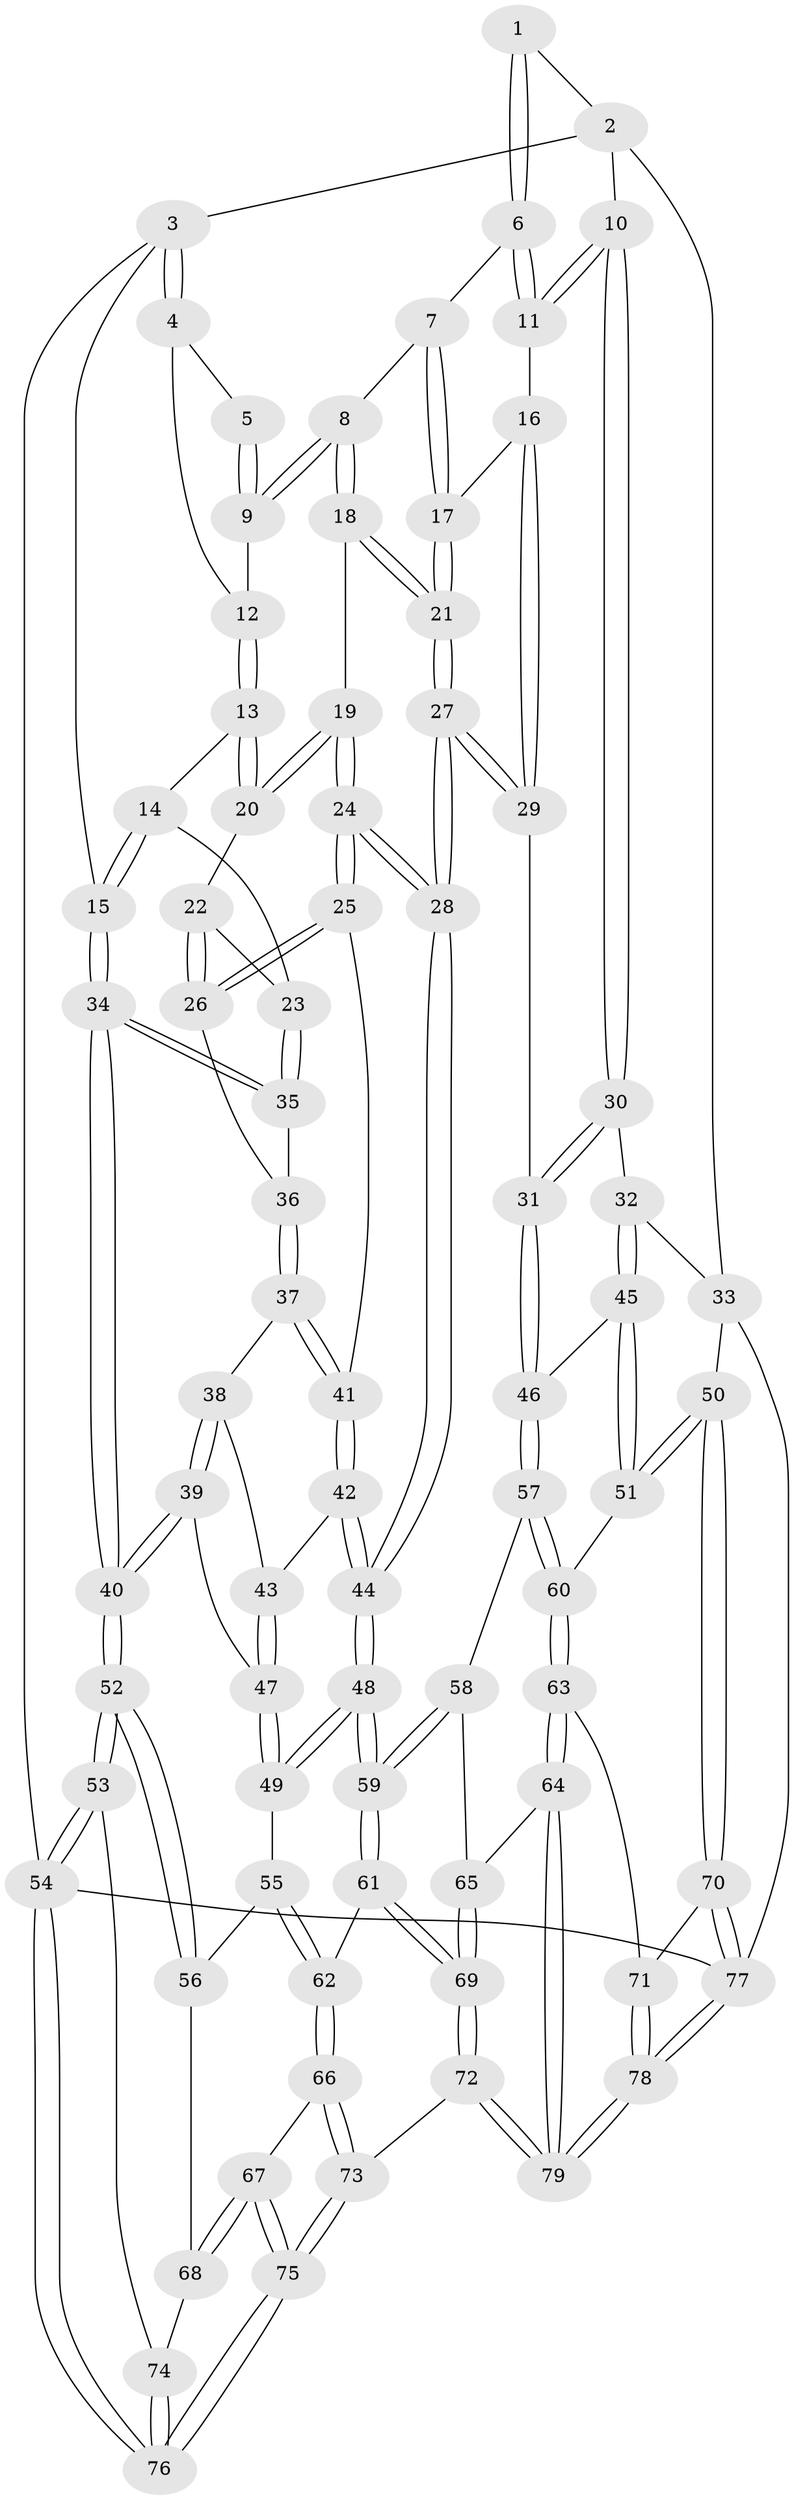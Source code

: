 // coarse degree distribution, {5: 0.509090909090909, 4: 0.2727272727272727, 2: 0.01818181818181818, 6: 0.12727272727272726, 3: 0.07272727272727272}
// Generated by graph-tools (version 1.1) at 2025/24/03/03/25 07:24:40]
// undirected, 79 vertices, 194 edges
graph export_dot {
graph [start="1"]
  node [color=gray90,style=filled];
  1 [pos="+0.6210240130441459+0"];
  2 [pos="+0.6920682252074819+0"];
  3 [pos="+0+0"];
  4 [pos="+0.03112574301995085+0"];
  5 [pos="+0.3486491267921695+0"];
  6 [pos="+0.5368352145565444+0.06041089835603313"];
  7 [pos="+0.5033333063144895+0.11462226659399313"];
  8 [pos="+0.3932737449029079+0.14533946482071627"];
  9 [pos="+0.384966996822554+0.13730338344136991"];
  10 [pos="+0.8131346084696847+0.1582720985826672"];
  11 [pos="+0.7347495814339108+0.19157492971839835"];
  12 [pos="+0.20216773055972803+0.07702197672373631"];
  13 [pos="+0.18468536497003704+0.17180953191657655"];
  14 [pos="+0.17928847836537953+0.18248257697472278"];
  15 [pos="+0+0.1836410590728305"];
  16 [pos="+0.7129020777635341+0.20761139431414807"];
  17 [pos="+0.5574376717822449+0.20472571139189458"];
  18 [pos="+0.3786396412169285+0.20631307027266316"];
  19 [pos="+0.37051645155165147+0.2184251930036898"];
  20 [pos="+0.33892991356105756+0.2323624659860024"];
  21 [pos="+0.5307092787997318+0.3038792809525134"];
  22 [pos="+0.3224401183567094+0.2478605039515034"];
  23 [pos="+0.17497254324259828+0.25205411631293734"];
  24 [pos="+0.41106837154009823+0.4003648082705515"];
  25 [pos="+0.319010432774211+0.4023398379667036"];
  26 [pos="+0.2862672268633314+0.3130599056099553"];
  27 [pos="+0.5518242957619195+0.4503991455321773"];
  28 [pos="+0.5327133835912855+0.46054439145435233"];
  29 [pos="+0.609649809888193+0.44872800106465577"];
  30 [pos="+0.9215764911553431+0.2212660335087266"];
  31 [pos="+0.6200414540346557+0.4526303671781014"];
  32 [pos="+1+0.26040013606726753"];
  33 [pos="+1+0.2637708812904134"];
  34 [pos="+0+0.3506118260146545"];
  35 [pos="+0.16531688950454282+0.28383977644980696"];
  36 [pos="+0.17243218454468476+0.2933080800299113"];
  37 [pos="+0.17637659497419925+0.31177223990928393"];
  38 [pos="+0.17508562369905925+0.38894103544466924"];
  39 [pos="+0.06143066590426312+0.4644149649415068"];
  40 [pos="+0+0.4664803928556353"];
  41 [pos="+0.3037672598404497+0.4120622952461233"];
  42 [pos="+0.266599226529587+0.4481109933430835"];
  43 [pos="+0.25720371498287775+0.4522504065412074"];
  44 [pos="+0.43556222499172487+0.655191575566014"];
  45 [pos="+0.7811236303667201+0.48340855857560755"];
  46 [pos="+0.6527662946472088+0.47219267706205653"];
  47 [pos="+0.20740922434926357+0.5215959646756304"];
  48 [pos="+0.4342010751474792+0.6595245883098614"];
  49 [pos="+0.21357327110894192+0.5597578642737545"];
  50 [pos="+1+0.6684960165079872"];
  51 [pos="+0.9300155437096161+0.679180566229866"];
  52 [pos="+0+0.661798439107788"];
  53 [pos="+0+1"];
  54 [pos="+0+1"];
  55 [pos="+0.13686875739178234+0.6662562164628846"];
  56 [pos="+0.05596005563083934+0.7028137296901485"];
  57 [pos="+0.7170321396252131+0.7041167029820872"];
  58 [pos="+0.6241401598925362+0.7364953267783226"];
  59 [pos="+0.4351412365739548+0.7054271084287902"];
  60 [pos="+0.8256734150651416+0.7393901048189453"];
  61 [pos="+0.426711994160368+0.7204570851940406"];
  62 [pos="+0.3915680683495173+0.7412769769115705"];
  63 [pos="+0.8067197114181169+0.8269994335661005"];
  64 [pos="+0.7534080898043076+0.8850447678807125"];
  65 [pos="+0.6377597191861006+0.8184222158946498"];
  66 [pos="+0.3024384139066781+0.8423291530672121"];
  67 [pos="+0.263475217580743+0.8569758758132745"];
  68 [pos="+0.15516576011397423+0.8234488715483512"];
  69 [pos="+0.5638486300240629+1"];
  70 [pos="+1+1"];
  71 [pos="+0.834484708431619+0.8607702644935484"];
  72 [pos="+0.5997386000720394+1"];
  73 [pos="+0.47021545526386577+1"];
  74 [pos="+0.13148181680408005+0.8628910464538169"];
  75 [pos="+0.09553099031972814+1"];
  76 [pos="+0.0045679709667870464+1"];
  77 [pos="+1+1"];
  78 [pos="+1+1"];
  79 [pos="+0.6055658748342415+1"];
  1 -- 2;
  1 -- 6;
  1 -- 6;
  2 -- 3;
  2 -- 10;
  2 -- 33;
  3 -- 4;
  3 -- 4;
  3 -- 15;
  3 -- 54;
  4 -- 5;
  4 -- 12;
  5 -- 9;
  5 -- 9;
  6 -- 7;
  6 -- 11;
  6 -- 11;
  7 -- 8;
  7 -- 17;
  7 -- 17;
  8 -- 9;
  8 -- 9;
  8 -- 18;
  8 -- 18;
  9 -- 12;
  10 -- 11;
  10 -- 11;
  10 -- 30;
  10 -- 30;
  11 -- 16;
  12 -- 13;
  12 -- 13;
  13 -- 14;
  13 -- 20;
  13 -- 20;
  14 -- 15;
  14 -- 15;
  14 -- 23;
  15 -- 34;
  15 -- 34;
  16 -- 17;
  16 -- 29;
  16 -- 29;
  17 -- 21;
  17 -- 21;
  18 -- 19;
  18 -- 21;
  18 -- 21;
  19 -- 20;
  19 -- 20;
  19 -- 24;
  19 -- 24;
  20 -- 22;
  21 -- 27;
  21 -- 27;
  22 -- 23;
  22 -- 26;
  22 -- 26;
  23 -- 35;
  23 -- 35;
  24 -- 25;
  24 -- 25;
  24 -- 28;
  24 -- 28;
  25 -- 26;
  25 -- 26;
  25 -- 41;
  26 -- 36;
  27 -- 28;
  27 -- 28;
  27 -- 29;
  27 -- 29;
  28 -- 44;
  28 -- 44;
  29 -- 31;
  30 -- 31;
  30 -- 31;
  30 -- 32;
  31 -- 46;
  31 -- 46;
  32 -- 33;
  32 -- 45;
  32 -- 45;
  33 -- 50;
  33 -- 77;
  34 -- 35;
  34 -- 35;
  34 -- 40;
  34 -- 40;
  35 -- 36;
  36 -- 37;
  36 -- 37;
  37 -- 38;
  37 -- 41;
  37 -- 41;
  38 -- 39;
  38 -- 39;
  38 -- 43;
  39 -- 40;
  39 -- 40;
  39 -- 47;
  40 -- 52;
  40 -- 52;
  41 -- 42;
  41 -- 42;
  42 -- 43;
  42 -- 44;
  42 -- 44;
  43 -- 47;
  43 -- 47;
  44 -- 48;
  44 -- 48;
  45 -- 46;
  45 -- 51;
  45 -- 51;
  46 -- 57;
  46 -- 57;
  47 -- 49;
  47 -- 49;
  48 -- 49;
  48 -- 49;
  48 -- 59;
  48 -- 59;
  49 -- 55;
  50 -- 51;
  50 -- 51;
  50 -- 70;
  50 -- 70;
  51 -- 60;
  52 -- 53;
  52 -- 53;
  52 -- 56;
  52 -- 56;
  53 -- 54;
  53 -- 54;
  53 -- 74;
  54 -- 77;
  54 -- 76;
  54 -- 76;
  55 -- 56;
  55 -- 62;
  55 -- 62;
  56 -- 68;
  57 -- 58;
  57 -- 60;
  57 -- 60;
  58 -- 59;
  58 -- 59;
  58 -- 65;
  59 -- 61;
  59 -- 61;
  60 -- 63;
  60 -- 63;
  61 -- 62;
  61 -- 69;
  61 -- 69;
  62 -- 66;
  62 -- 66;
  63 -- 64;
  63 -- 64;
  63 -- 71;
  64 -- 65;
  64 -- 79;
  64 -- 79;
  65 -- 69;
  65 -- 69;
  66 -- 67;
  66 -- 73;
  66 -- 73;
  67 -- 68;
  67 -- 68;
  67 -- 75;
  67 -- 75;
  68 -- 74;
  69 -- 72;
  69 -- 72;
  70 -- 71;
  70 -- 77;
  70 -- 77;
  71 -- 78;
  71 -- 78;
  72 -- 73;
  72 -- 79;
  72 -- 79;
  73 -- 75;
  73 -- 75;
  74 -- 76;
  74 -- 76;
  75 -- 76;
  75 -- 76;
  77 -- 78;
  77 -- 78;
  78 -- 79;
  78 -- 79;
}

